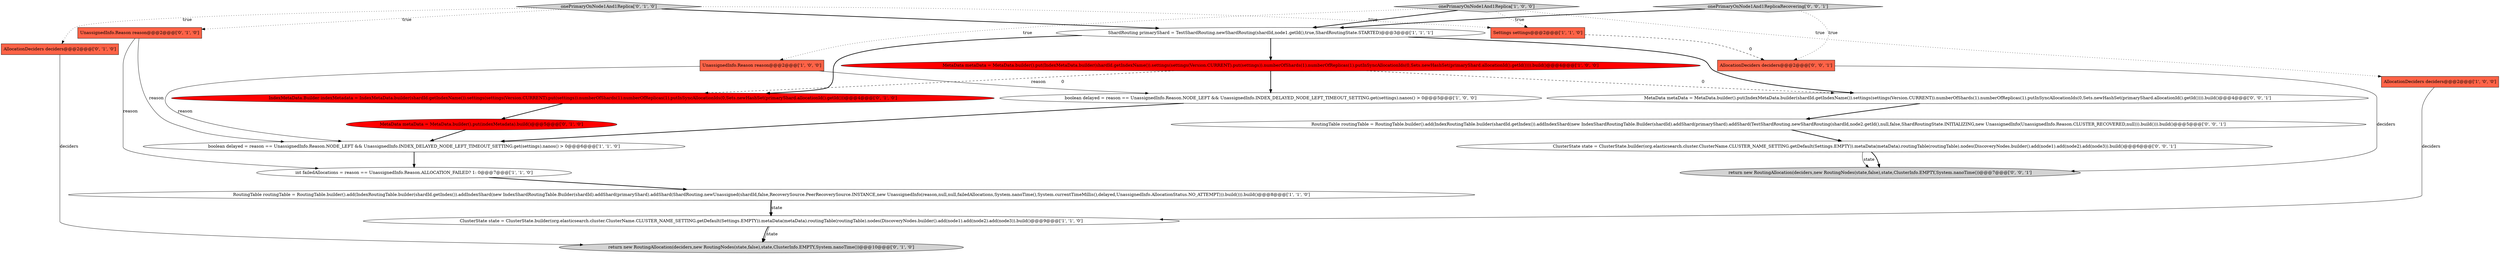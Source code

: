 digraph {
13 [style = filled, label = "UnassignedInfo.Reason reason@@@2@@@['0', '1', '0']", fillcolor = tomato, shape = box image = "AAA0AAABBB2BBB"];
5 [style = filled, label = "MetaData metaData = MetaData.builder().put(IndexMetaData.builder(shardId.getIndexName()).settings(settings(Version.CURRENT).put(settings)).numberOfShards(1).numberOfReplicas(1).putInSyncAllocationIds(0,Sets.newHashSet(primaryShard.allocationId().getId()))).build()@@@4@@@['1', '0', '0']", fillcolor = red, shape = ellipse image = "AAA1AAABBB1BBB"];
17 [style = filled, label = "MetaData metaData = MetaData.builder().put(IndexMetaData.builder(shardId.getIndexName()).settings(settings(Version.CURRENT)).numberOfShards(1).numberOfReplicas(1).putInSyncAllocationIds(0,Sets.newHashSet(primaryShard.allocationId().getId()))).build()@@@4@@@['0', '0', '1']", fillcolor = white, shape = ellipse image = "AAA0AAABBB3BBB"];
22 [style = filled, label = "ClusterState state = ClusterState.builder(org.elasticsearch.cluster.ClusterName.CLUSTER_NAME_SETTING.getDefault(Settings.EMPTY)).metaData(metaData).routingTable(routingTable).nodes(DiscoveryNodes.builder().add(node1).add(node2).add(node3)).build()@@@6@@@['0', '0', '1']", fillcolor = white, shape = ellipse image = "AAA0AAABBB3BBB"];
18 [style = filled, label = "RoutingTable routingTable = RoutingTable.builder().add(IndexRoutingTable.builder(shardId.getIndex()).addIndexShard(new IndexShardRoutingTable.Builder(shardId).addShard(primaryShard).addShard(TestShardRouting.newShardRouting(shardId,node2.getId(),null,false,ShardRoutingState.INITIALIZING,new UnassignedInfo(UnassignedInfo.Reason.CLUSTER_RECOVERED,null))).build())).build()@@@5@@@['0', '0', '1']", fillcolor = white, shape = ellipse image = "AAA0AAABBB3BBB"];
12 [style = filled, label = "return new RoutingAllocation(deciders,new RoutingNodes(state,false),state,ClusterInfo.EMPTY,System.nanoTime())@@@10@@@['0', '1', '0']", fillcolor = lightgray, shape = ellipse image = "AAA0AAABBB2BBB"];
3 [style = filled, label = "UnassignedInfo.Reason reason@@@2@@@['1', '0', '0']", fillcolor = tomato, shape = box image = "AAA0AAABBB1BBB"];
2 [style = filled, label = "AllocationDeciders deciders@@@2@@@['1', '0', '0']", fillcolor = tomato, shape = box image = "AAA0AAABBB1BBB"];
4 [style = filled, label = "boolean delayed = reason == UnassignedInfo.Reason.NODE_LEFT && UnassignedInfo.INDEX_DELAYED_NODE_LEFT_TIMEOUT_SETTING.get(settings).nanos() > 0@@@6@@@['1', '1', '0']", fillcolor = white, shape = ellipse image = "AAA0AAABBB1BBB"];
6 [style = filled, label = "onePrimaryOnNode1And1Replica['1', '0', '0']", fillcolor = lightgray, shape = diamond image = "AAA0AAABBB1BBB"];
15 [style = filled, label = "MetaData metaData = MetaData.builder().put(indexMetadata).build()@@@5@@@['0', '1', '0']", fillcolor = red, shape = ellipse image = "AAA1AAABBB2BBB"];
9 [style = filled, label = "boolean delayed = reason == UnassignedInfo.Reason.NODE_LEFT && UnassignedInfo.INDEX_DELAYED_NODE_LEFT_TIMEOUT_SETTING.get(settings).nanos() > 0@@@5@@@['1', '0', '0']", fillcolor = white, shape = ellipse image = "AAA0AAABBB1BBB"];
16 [style = filled, label = "onePrimaryOnNode1And1Replica['0', '1', '0']", fillcolor = lightgray, shape = diamond image = "AAA0AAABBB2BBB"];
8 [style = filled, label = "RoutingTable routingTable = RoutingTable.builder().add(IndexRoutingTable.builder(shardId.getIndex()).addIndexShard(new IndexShardRoutingTable.Builder(shardId).addShard(primaryShard).addShard(ShardRouting.newUnassigned(shardId,false,RecoverySource.PeerRecoverySource.INSTANCE,new UnassignedInfo(reason,null,null,failedAllocations,System.nanoTime(),System.currentTimeMillis(),delayed,UnassignedInfo.AllocationStatus.NO_ATTEMPT))).build())).build()@@@8@@@['1', '1', '0']", fillcolor = white, shape = ellipse image = "AAA0AAABBB1BBB"];
10 [style = filled, label = "ShardRouting primaryShard = TestShardRouting.newShardRouting(shardId,node1.getId(),true,ShardRoutingState.STARTED)@@@3@@@['1', '1', '1']", fillcolor = white, shape = ellipse image = "AAA0AAABBB1BBB"];
11 [style = filled, label = "AllocationDeciders deciders@@@2@@@['0', '1', '0']", fillcolor = tomato, shape = box image = "AAA0AAABBB2BBB"];
7 [style = filled, label = "Settings settings@@@2@@@['1', '1', '0']", fillcolor = tomato, shape = box image = "AAA0AAABBB1BBB"];
19 [style = filled, label = "onePrimaryOnNode1And1ReplicaRecovering['0', '0', '1']", fillcolor = lightgray, shape = diamond image = "AAA0AAABBB3BBB"];
20 [style = filled, label = "return new RoutingAllocation(deciders,new RoutingNodes(state,false),state,ClusterInfo.EMPTY,System.nanoTime())@@@7@@@['0', '0', '1']", fillcolor = lightgray, shape = ellipse image = "AAA0AAABBB3BBB"];
0 [style = filled, label = "int failedAllocations = reason == UnassignedInfo.Reason.ALLOCATION_FAILED? 1: 0@@@7@@@['1', '1', '0']", fillcolor = white, shape = ellipse image = "AAA0AAABBB1BBB"];
1 [style = filled, label = "ClusterState state = ClusterState.builder(org.elasticsearch.cluster.ClusterName.CLUSTER_NAME_SETTING.getDefault(Settings.EMPTY)).metaData(metaData).routingTable(routingTable).nodes(DiscoveryNodes.builder().add(node1).add(node2).add(node3)).build()@@@9@@@['1', '1', '0']", fillcolor = white, shape = ellipse image = "AAA0AAABBB1BBB"];
14 [style = filled, label = "IndexMetaData.Builder indexMetadata = IndexMetaData.builder(shardId.getIndexName()).settings(settings(Version.CURRENT).put(settings)).numberOfShards(1).numberOfReplicas(1).putInSyncAllocationIds(0,Sets.newHashSet(primaryShard.allocationId().getId()))@@@4@@@['0', '1', '0']", fillcolor = red, shape = ellipse image = "AAA1AAABBB2BBB"];
21 [style = filled, label = "AllocationDeciders deciders@@@2@@@['0', '0', '1']", fillcolor = tomato, shape = box image = "AAA0AAABBB3BBB"];
5->14 [style = dashed, label="0"];
7->21 [style = dashed, label="0"];
13->0 [style = solid, label="reason"];
1->12 [style = solid, label="state"];
5->9 [style = bold, label=""];
16->13 [style = dotted, label="true"];
10->14 [style = bold, label=""];
16->10 [style = bold, label=""];
9->4 [style = bold, label=""];
2->1 [style = solid, label="deciders"];
19->10 [style = bold, label=""];
11->12 [style = solid, label="deciders"];
10->17 [style = bold, label=""];
19->21 [style = dotted, label="true"];
4->0 [style = bold, label=""];
8->1 [style = bold, label=""];
16->7 [style = dotted, label="true"];
18->22 [style = bold, label=""];
6->2 [style = dotted, label="true"];
10->5 [style = bold, label=""];
5->17 [style = dashed, label="0"];
22->20 [style = bold, label=""];
6->10 [style = bold, label=""];
21->20 [style = solid, label="deciders"];
15->4 [style = bold, label=""];
0->8 [style = bold, label=""];
1->12 [style = bold, label=""];
8->1 [style = solid, label="state"];
6->7 [style = dotted, label="true"];
14->15 [style = bold, label=""];
3->4 [style = solid, label="reason"];
22->20 [style = solid, label="state"];
6->3 [style = dotted, label="true"];
16->11 [style = dotted, label="true"];
17->18 [style = bold, label=""];
3->9 [style = solid, label="reason"];
13->4 [style = solid, label="reason"];
}
